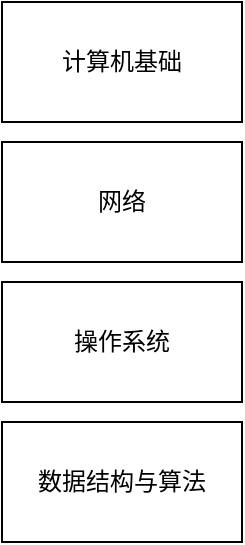 <mxfile version="${version}" pages="2">
  <diagram id="0" name="第 1 页">
    <mxGraphModel dx="855" dy="511" grid="1" gridSize="10" guides="1" tooltips="1" connect="1" arrows="1" fold="1" page="1" pageScale="1" pageWidth="827" pageHeight="1169" math="0" shadow="0">
      <root>
        <mxCell id="0" />
        <mxCell id="1" parent="0" />
        <mxCell id="6PifnIPa-t4-6GvL2zHf-17" value="计算机基础" style="rounded=0;whiteSpace=wrap;html=1;" vertex="1" parent="1">
          <mxGeometry x="100" y="710" width="120" height="60" as="geometry" />
        </mxCell>
        <mxCell id="6PifnIPa-t4-6GvL2zHf-18" value="网络" style="rounded=0;whiteSpace=wrap;html=1;" vertex="1" parent="1">
          <mxGeometry x="100" y="780" width="120" height="60" as="geometry" />
        </mxCell>
        <mxCell id="6PifnIPa-t4-6GvL2zHf-19" value="操作系统" style="rounded=0;whiteSpace=wrap;html=1;" vertex="1" parent="1">
          <mxGeometry x="100" y="850" width="120" height="60" as="geometry" />
        </mxCell>
        <mxCell id="6PifnIPa-t4-6GvL2zHf-20" value="数据结构与算法" style="rounded=0;whiteSpace=wrap;html=1;" vertex="1" parent="1">
          <mxGeometry x="100" y="920" width="120" height="60" as="geometry" />
        </mxCell>
      </root>
    </mxGraphModel>
  </diagram>
  <diagram id="VDpDP4Txcln1U22-15g4">
    <mxGraphModel />
  </diagram>
</mxfile>
